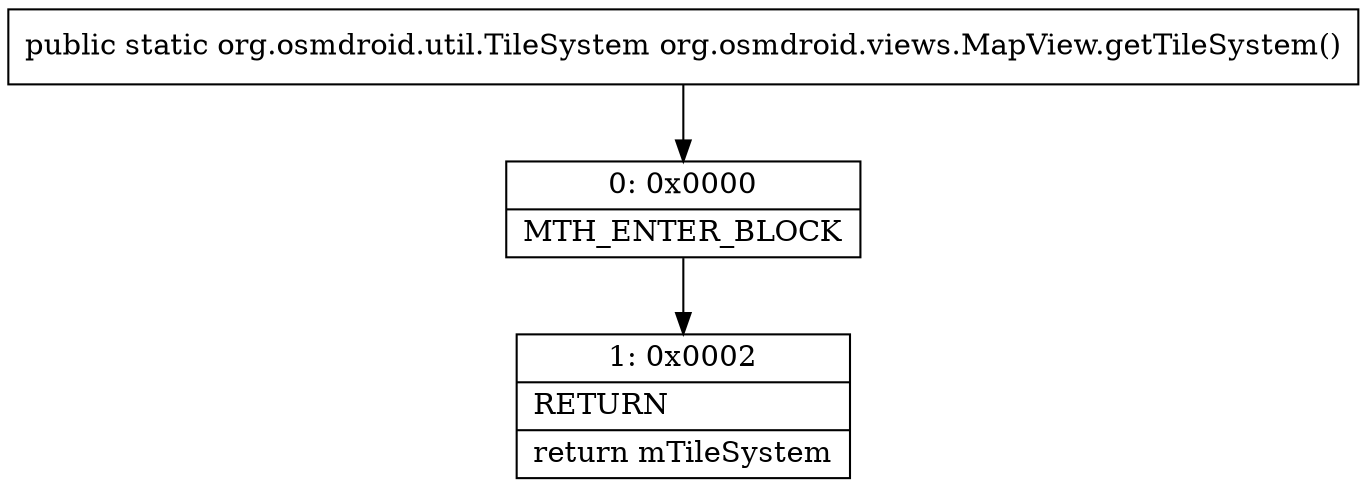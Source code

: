 digraph "CFG fororg.osmdroid.views.MapView.getTileSystem()Lorg\/osmdroid\/util\/TileSystem;" {
Node_0 [shape=record,label="{0\:\ 0x0000|MTH_ENTER_BLOCK\l}"];
Node_1 [shape=record,label="{1\:\ 0x0002|RETURN\l|return mTileSystem\l}"];
MethodNode[shape=record,label="{public static org.osmdroid.util.TileSystem org.osmdroid.views.MapView.getTileSystem() }"];
MethodNode -> Node_0;
Node_0 -> Node_1;
}

